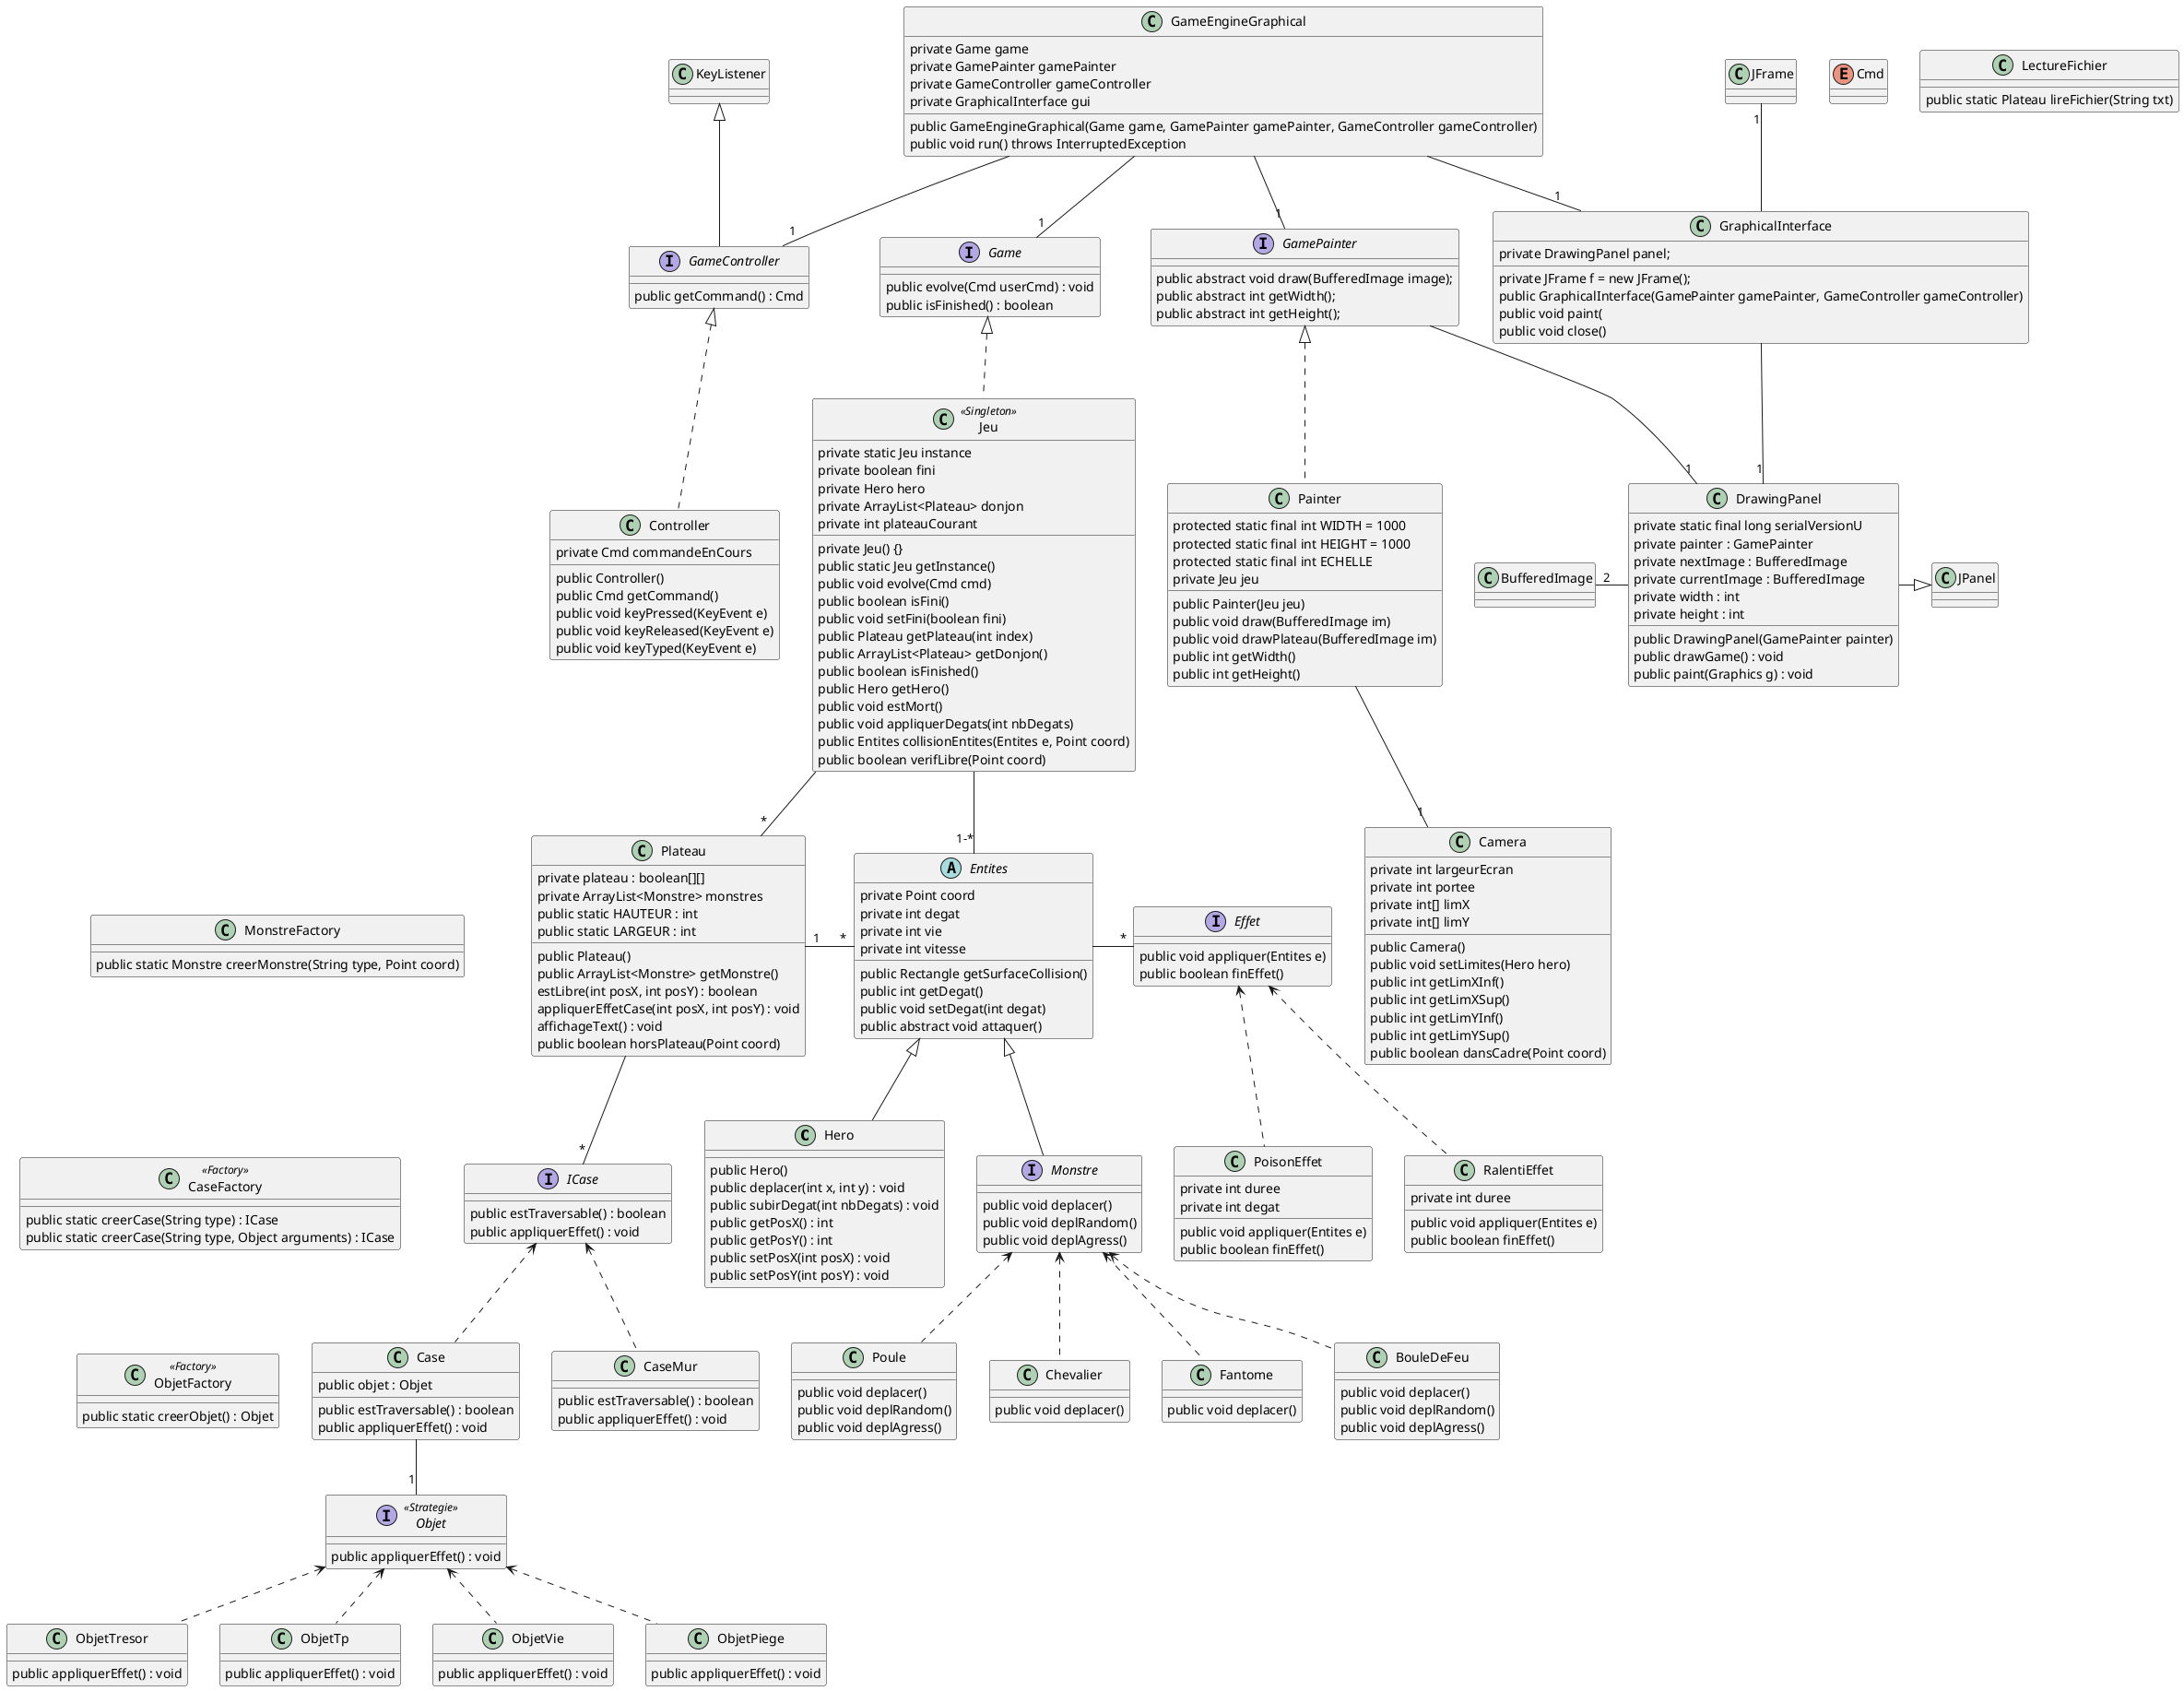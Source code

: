 @startuml
	Class Hero extends Entites {

		public Hero()
		public deplacer(int x, int y) : void
		public subirDegat(int nbDegats) : void
		public getPosX() : int
		public getPosY() : int
        public setPosX(int posX) : void
        public setPosY(int posY) : void
	}

	Abstract Entites {
	    private Point coord
	    private int degat
	    private int vie
	    private int vitesse
	    public Rectangle getSurfaceCollision()
	    public int getDegat()
	    public void setDegat(int degat)
	    public abstract void attaquer()
	}


	Class Chevalier {
	    public void deplacer()
	}

	Class Fantome {
    	public void deplacer()
    }

    interface Effet {
        public void appliquer(Entites e)
        public boolean finEffet()
    }

    class PoisonEffet {
        private int duree
        private int degat
        public void appliquer(Entites e)
        public boolean finEffet()
    }

    class RalentiEffet {
        private int duree
        public void appliquer(Entites e)
        public boolean finEffet()
    }

	Interface Monstre extends Entites{
	    public void deplacer()
	    public void deplRandom()
	    public void deplAgress()
	}

	Class Plateau {
        private plateau : boolean[][]
        private ArrayList<Monstre> monstres
        public static HAUTEUR : int
        public static LARGEUR : int

        public Plateau()
        public ArrayList<Monstre> getMonstre()
        estLibre(int posX, int posY) : boolean
        appliquerEffetCase(int posX, int posY) : void
        affichageText() : void
        public boolean horsPlateau(Point coord)

	}

	Class CaseFactory <<Factory>>{
	    public static creerCase(String type) : ICase
	    public static creerCase(String type, Object arguments) : ICase
	}

	Class ObjetFactory <<Factory>>{
	    public static creerObjet() : Objet
	}

	Interface ICase {
	    public estTraversable() : boolean
	    public appliquerEffet() : void
	}

	Interface Objet <<Strategie>>{
	    public appliquerEffet() : void
	}

	Class CaseMur {
	    public estTraversable() : boolean
	    public appliquerEffet() : void
	}

	Class ObjetTresor {
	    public appliquerEffet() : void
	}

	Class ObjetTp {
	    public appliquerEffet() : void
	}

	Class ObjetVie {
    	    public appliquerEffet() : void
    }

	Class Case {
	    public objet : Objet
	    public estTraversable() : boolean
	    public appliquerEffet() : void
	}

    Class DrawingPanel {
        private static final long serialVersionU
        private painter : GamePainter
        private nextImage : BufferedImage
        private currentImage : BufferedImage
        private width : int
        private height : int
        public DrawingPanel(GamePainter painter)
        public drawGame() : void
        public paint(Graphics g) : void
    }

    Interface Game {
        public evolve(Cmd userCmd) : void
        public isFinished() : boolean
    }

    Interface GameController extends KeyListener {
        public getCommand() : Cmd
    }

    Class KeyListener

    Class GameEngineGraphical {
    	private Game game
    	private GamePainter gamePainter
    	private GameController gameController
    	private GraphicalInterface gui
    	public GameEngineGraphical(Game game, GamePainter gamePainter, GameController gameController)
    	public void run() throws InterruptedException

    }

    interface GamePainter {
    	public abstract void draw(BufferedImage image);
    	public abstract int getWidth();
    	public abstract int getHeight();
    }

    class GraphicalInterface  {
    	private DrawingPanel panel;
    	private JFrame f = new JFrame();
    	public GraphicalInterface(GamePainter gamePainter, GameController gameController)
    	public void paint(
    	public void close()
    }

	Class ObjetPiege {
	    public appliquerEffet() : void
	}

	Enum Cmd

	class Controller implements GameController{
    	private Cmd commandeEnCours
    	public Controller()
    	public Cmd getCommand()
    	public void keyPressed(KeyEvent e)
    	public void keyReleased(KeyEvent e)
    	public void keyTyped(KeyEvent e)

    }

    class Painter implements GamePainter {
    	protected static final int WIDTH = 1000
    	protected static final int HEIGHT = 1000
    	protected static final int ECHELLE
    	private Jeu jeu
    	public Painter(Jeu jeu)
    	public void draw(BufferedImage im)
    	public void drawPlateau(BufferedImage im)
    	public int getWidth()
    	public int getHeight()
    }

    class Jeu <<Singleton>> implements Game {

        private static Jeu instance
        private boolean fini
        private Hero hero
        private ArrayList<Plateau> donjon
        private int plateauCourant
        private Jeu() {}
        public static Jeu getInstance()
        public void evolve(Cmd cmd)
        public boolean isFini()
        public void setFini(boolean fini)
        public Plateau getPlateau(int index)
        public ArrayList<Plateau> getDonjon()
        public boolean isFinished()
        public Hero getHero()
        public void estMort()
        public void appliquerDegats(int nbDegats)
        public Entites collisionEntites(Entites e, Point coord)
        public boolean verifLibre(Point coord)
    }

    class LectureFichier {
         public static Plateau lireFichier(String txt)
    }

    class MonstreFactory {
        public static Monstre creerMonstre(String type, Point coord)
    }

    class BouleDeFeu {
        public void deplacer()
        public void deplRandom()
        public void deplAgress()
    }

    class Poule {
        public void deplacer()
        public void deplRandom()
        public void deplAgress()
    }

    class Camera {
        private int largeurEcran
        private int portee
        private int[] limX
        private int[] limY
        public Camera()
        public void setLimites(Hero hero)
        public int getLimXInf()
        public int getLimXSup()
        public int getLimYInf()
        public int getLimYSup()
        public boolean dansCadre(Point coord)
    }

    GamePainter -- "1" DrawingPanel
    GraphicalInterface -- "1" DrawingPanel
    JFrame "1" -- GraphicalInterface
    GameEngineGraphical -- "1" Game
    GameEngineGraphical -- "1" GamePainter
    GameEngineGraphical -- "1" GameController
    GameEngineGraphical -- "1" GraphicalInterface
    Objet <.. ObjetPiege
    ICase <.. Case
    ICase <.. CaseMur
    Objet <.. ObjetTresor
    Objet <.. ObjetTp
    Objet <.. ObjetVie
    Case -- "1" Objet
    Plateau -- "*" ICase
    Plateau "1" -right- "*" Entites
	Jeu -down- "1-*" Entites
	Jeu -down- "*" Plateau
	CaseFactory -[hidden]- ObjetFactory
	JPanel <|-left- DrawingPanel
	BufferedImage "2" -right- DrawingPanel
	Plateau -[hidden]left- MonstreFactory
    Monstre <.. Chevalier
    Monstre <.. Fantome
    Monstre <.. BouleDeFeu
    Monstre <.. Poule
    MonstreFactory -[hidden]- CaseFactory

    Hero -[hidden]right- Monstre
    Effet <.. PoisonEffet
    Effet <.. RalentiEffet
    Entites -right- "*" Effet
    Painter -- "1" Camera

@enduml
